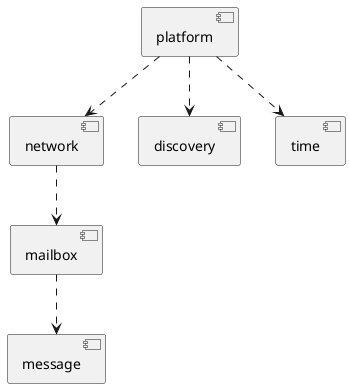 @startuml
component network as nt
component mailbox as mb
component discovery as ds
component platform as pt
component time as tt
component message as ms

pt ..> nt
nt ..> mb
pt ..> tt
pt ..> ds
mb ..> ms
@enduml